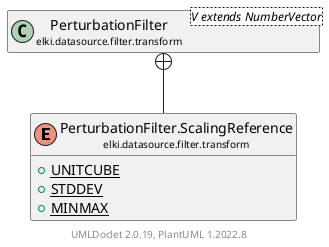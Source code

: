 @startuml
    remove .*\.(Instance|Par|Parameterizer|Factory)$
    set namespaceSeparator none
    hide empty fields
    hide empty methods

    enum "<size:14>PerturbationFilter.ScalingReference\n<size:10>elki.datasource.filter.transform" as elki.datasource.filter.transform.PerturbationFilter.ScalingReference [[PerturbationFilter.ScalingReference.html]] {
        {static} +UNITCUBE
        {static} +STDDEV
        {static} +MINMAX
    }

    class "<size:14>PerturbationFilter\n<size:10>elki.datasource.filter.transform" as elki.datasource.filter.transform.PerturbationFilter<V extends NumberVector> [[PerturbationFilter.html]]

    elki.datasource.filter.transform.PerturbationFilter +-- elki.datasource.filter.transform.PerturbationFilter.ScalingReference

    center footer UMLDoclet 2.0.19, PlantUML 1.2022.8
@enduml
